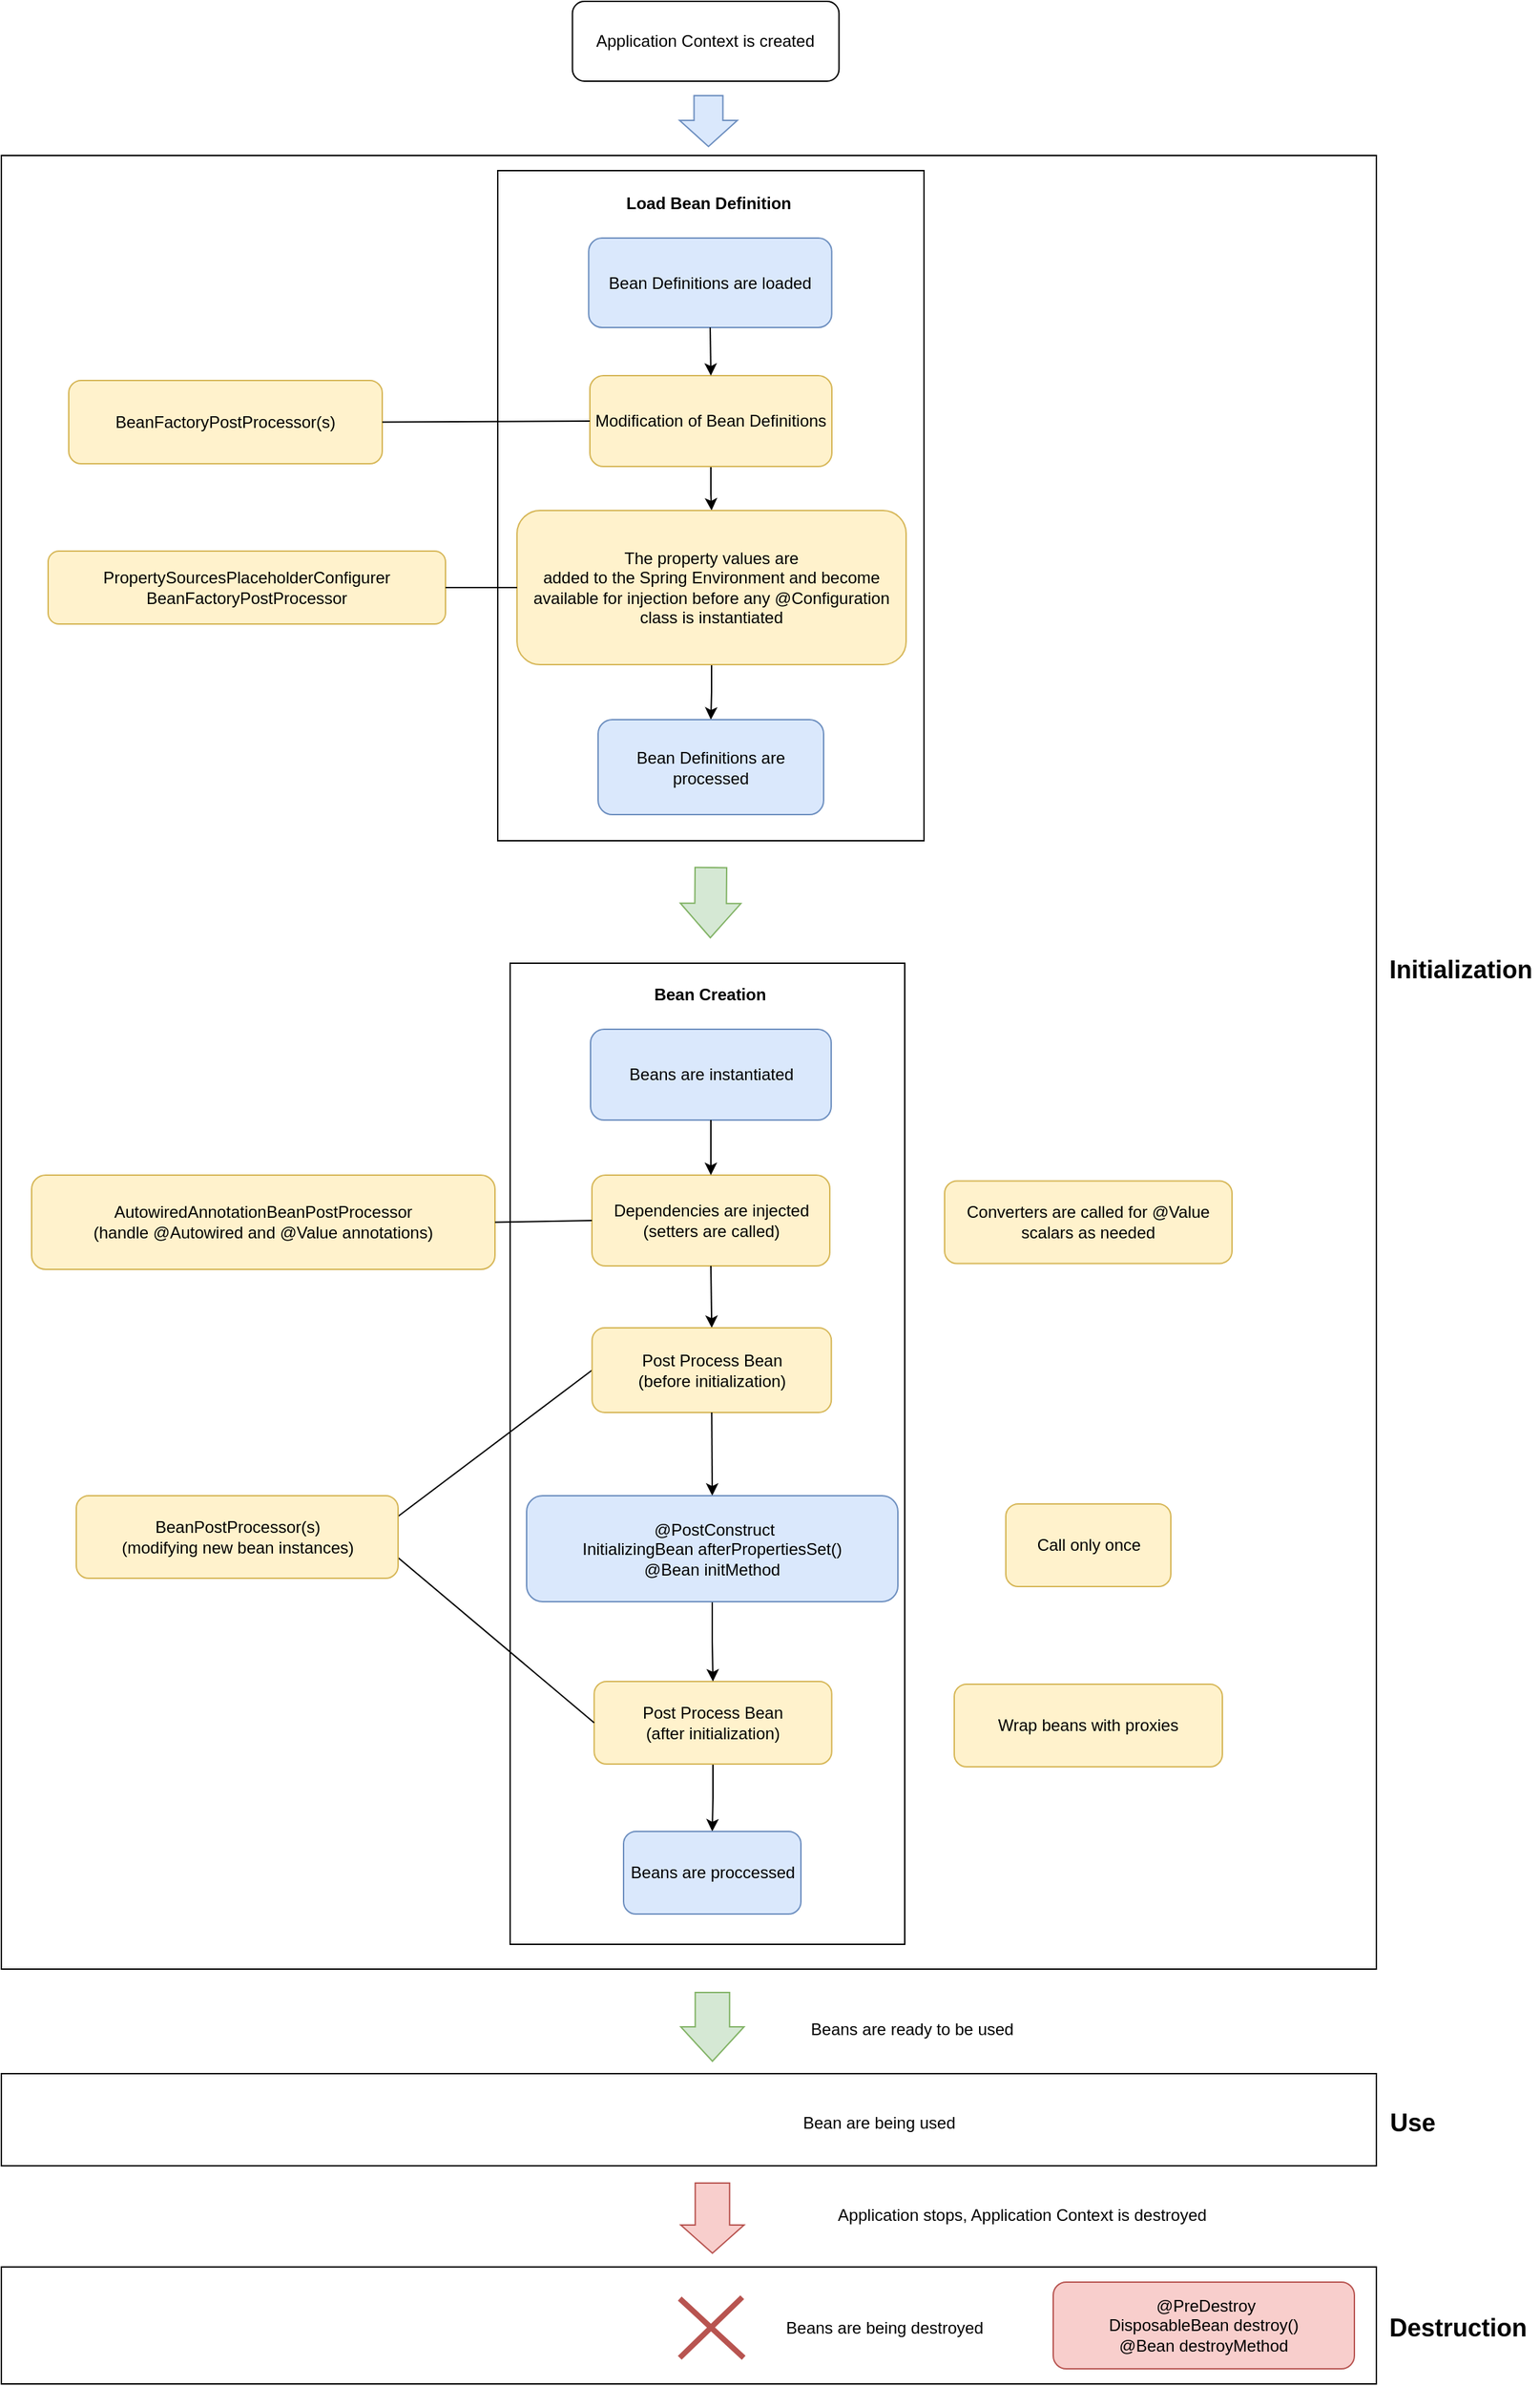 <mxfile version="20.0.1" type="device"><diagram id="Co1okVMjecrJO5ZxAS3p" name="Page-1"><mxGraphModel dx="1550" dy="161" grid="0" gridSize="10" guides="1" tooltips="1" connect="1" arrows="1" fold="1" page="0" pageScale="1" pageWidth="850" pageHeight="1100" math="0" shadow="0"><root><mxCell id="0"/><mxCell id="1" parent="0"/><mxCell id="aDzGd88ZuSisNezsIxIu-73" value="" style="rounded=0;whiteSpace=wrap;html=1;" parent="1" vertex="1"><mxGeometry x="-150" y="602" width="1000" height="1318" as="geometry"/></mxCell><mxCell id="aDzGd88ZuSisNezsIxIu-79" value="" style="rounded=0;whiteSpace=wrap;html=1;strokeWidth=1;" parent="1" vertex="1"><mxGeometry x="-150" y="2136.5" width="1000" height="85" as="geometry"/></mxCell><mxCell id="aDzGd88ZuSisNezsIxIu-77" value="" style="rounded=0;whiteSpace=wrap;html=1;" parent="1" vertex="1"><mxGeometry x="-150" y="1996" width="1000" height="67" as="geometry"/></mxCell><mxCell id="aDzGd88ZuSisNezsIxIu-13" value="" style="rounded=0;whiteSpace=wrap;html=1;" parent="1" vertex="1"><mxGeometry x="211" y="613" width="310" height="487" as="geometry"/></mxCell><mxCell id="aDzGd88ZuSisNezsIxIu-12" value="" style="rounded=0;whiteSpace=wrap;html=1;" parent="1" vertex="1"><mxGeometry x="220" y="1189" width="287" height="713" as="geometry"/></mxCell><mxCell id="aDzGd88ZuSisNezsIxIu-1" value="Application Context is created" style="rounded=1;whiteSpace=wrap;html=1;" parent="1" vertex="1"><mxGeometry x="265.31" y="490" width="193.88" height="58" as="geometry"/></mxCell><mxCell id="aDzGd88ZuSisNezsIxIu-2" value="" style="shape=flexArrow;endArrow=classic;html=1;rounded=0;fillColor=#dae8fc;strokeColor=#6c8ebf;width=21;endSize=6;" parent="1" edge="1"><mxGeometry width="50" height="50" relative="1" as="geometry"><mxPoint x="364.25" y="558" as="sourcePoint"/><mxPoint x="364.25" y="596" as="targetPoint"/></mxGeometry></mxCell><mxCell id="aDzGd88ZuSisNezsIxIu-3" value="Bean Definitions are loaded" style="rounded=1;whiteSpace=wrap;html=1;fillColor=#dae8fc;strokeColor=#6c8ebf;" parent="1" vertex="1"><mxGeometry x="277.13" y="662" width="176.75" height="65" as="geometry"/></mxCell><mxCell id="aDzGd88ZuSisNezsIxIu-59" value="" style="edgeStyle=orthogonalEdgeStyle;rounded=0;orthogonalLoop=1;jettySize=auto;html=1;strokeWidth=1;" parent="1" source="aDzGd88ZuSisNezsIxIu-6" target="aDzGd88ZuSisNezsIxIu-51" edge="1"><mxGeometry relative="1" as="geometry"/></mxCell><mxCell id="aDzGd88ZuSisNezsIxIu-6" value="Modification of Bean Definitions" style="rounded=1;whiteSpace=wrap;html=1;fillColor=#fff2cc;strokeColor=#d6b656;" parent="1" vertex="1"><mxGeometry x="278" y="762" width="176" height="66" as="geometry"/></mxCell><mxCell id="aDzGd88ZuSisNezsIxIu-7" value="Beans are instantiated" style="rounded=1;whiteSpace=wrap;html=1;fillColor=#dae8fc;strokeColor=#6c8ebf;" parent="1" vertex="1"><mxGeometry x="278.5" y="1237" width="175" height="66" as="geometry"/></mxCell><mxCell id="aDzGd88ZuSisNezsIxIu-8" value="Dependencies are injected &lt;br&gt;(setters are called)" style="rounded=1;whiteSpace=wrap;html=1;fillColor=#fff2cc;strokeColor=#d6b656;" parent="1" vertex="1"><mxGeometry x="279.5" y="1343" width="173" height="66" as="geometry"/></mxCell><mxCell id="sIBOoDunMZXdNaKg1lXA-4" value="" style="edgeStyle=orthogonalEdgeStyle;rounded=0;orthogonalLoop=1;jettySize=auto;html=1;" parent="1" target="aDzGd88ZuSisNezsIxIu-86" edge="1"><mxGeometry relative="1" as="geometry"><mxPoint x="366" y="1610" as="sourcePoint"/></mxGeometry></mxCell><mxCell id="aDzGd88ZuSisNezsIxIu-15" value="" style="shape=flexArrow;endArrow=classic;html=1;rounded=0;fillColor=#d5e8d4;strokeColor=#82b366;width=25;endSize=8;arcSize=20;" parent="1" edge="1"><mxGeometry width="50" height="50" relative="1" as="geometry"><mxPoint x="367.13" y="1936.5" as="sourcePoint"/><mxPoint x="367.13" y="1987.5" as="targetPoint"/></mxGeometry></mxCell><mxCell id="aDzGd88ZuSisNezsIxIu-19" value="Bean are being used" style="text;html=1;align=center;verticalAlign=middle;resizable=0;points=[];autosize=1;strokeColor=none;fillColor=none;" parent="1" vertex="1"><mxGeometry x="409" y="2022.5" width="157" height="18" as="geometry"/></mxCell><mxCell id="aDzGd88ZuSisNezsIxIu-20" value="Beans are ready to be used" style="text;html=1;align=center;verticalAlign=middle;resizable=0;points=[];autosize=1;strokeColor=none;fillColor=none;" parent="1" vertex="1"><mxGeometry x="409" y="1955" width="206" height="18" as="geometry"/></mxCell><mxCell id="aDzGd88ZuSisNezsIxIu-21" value="" style="shape=flexArrow;endArrow=classic;html=1;rounded=0;fillColor=#f8cecc;strokeColor=#b85450;width=25;endSize=6.5;" parent="1" edge="1"><mxGeometry width="50" height="50" relative="1" as="geometry"><mxPoint x="367.13" y="2075" as="sourcePoint"/><mxPoint x="367.13" y="2127" as="targetPoint"/></mxGeometry></mxCell><mxCell id="aDzGd88ZuSisNezsIxIu-22" value="Application stops, Application Context is destroyed" style="text;html=1;align=center;verticalAlign=middle;resizable=0;points=[];autosize=1;strokeColor=none;fillColor=none;" parent="1" vertex="1"><mxGeometry x="409" y="2090" width="366" height="18" as="geometry"/></mxCell><mxCell id="aDzGd88ZuSisNezsIxIu-27" value="" style="group" parent="1" vertex="1" connectable="0"><mxGeometry x="343.37" y="2158.5" width="46.5" height="44" as="geometry"/></mxCell><mxCell id="aDzGd88ZuSisNezsIxIu-24" value="" style="endArrow=none;html=1;rounded=0;fillColor=#f8cecc;strokeColor=#b85450;strokeWidth=4;" parent="aDzGd88ZuSisNezsIxIu-27" edge="1"><mxGeometry width="50" height="50" relative="1" as="geometry"><mxPoint y="44" as="sourcePoint"/><mxPoint x="45.443" as="targetPoint"/></mxGeometry></mxCell><mxCell id="aDzGd88ZuSisNezsIxIu-26" value="" style="endArrow=none;html=1;rounded=0;fillColor=#f8cecc;strokeColor=#b85450;strokeWidth=4;" parent="aDzGd88ZuSisNezsIxIu-27" edge="1"><mxGeometry width="50" height="50" relative="1" as="geometry"><mxPoint x="46.5" y="44" as="sourcePoint"/><mxPoint y="1" as="targetPoint"/></mxGeometry></mxCell><mxCell id="aDzGd88ZuSisNezsIxIu-16" value="" style="shape=image;html=1;verticalAlign=top;verticalLabelPosition=bottom;labelBackgroundColor=#ffffff;imageAspect=0;aspect=fixed;image=https://cdn4.iconfinder.com/data/icons/go-coffee-n-lines/24/Beans-128.png;dashed=1;" parent="aDzGd88ZuSisNezsIxIu-27" vertex="1"><mxGeometry x="1.75" width="43" height="43" as="geometry"/></mxCell><mxCell id="aDzGd88ZuSisNezsIxIu-28" value="Beans are being destroyed" style="text;html=1;align=center;verticalAlign=middle;resizable=0;points=[];autosize=1;strokeColor=none;fillColor=none;" parent="1" vertex="1"><mxGeometry x="392.25" y="2171.5" width="200" height="18" as="geometry"/></mxCell><mxCell id="aDzGd88ZuSisNezsIxIu-29" value="Load Bean Definition" style="text;html=1;align=center;verticalAlign=middle;resizable=0;points=[];autosize=1;strokeColor=none;fillColor=none;fontStyle=1" parent="1" vertex="1"><mxGeometry x="278.62" y="628" width="170" height="18" as="geometry"/></mxCell><mxCell id="aDzGd88ZuSisNezsIxIu-30" value="Bean Creation" style="text;html=1;align=center;verticalAlign=middle;resizable=0;points=[];autosize=1;strokeColor=none;fillColor=none;fontStyle=1" parent="1" vertex="1"><mxGeometry x="305.12" y="1203" width="119" height="18" as="geometry"/></mxCell><mxCell id="aDzGd88ZuSisNezsIxIu-37" value="" style="shape=image;html=1;verticalAlign=top;verticalLabelPosition=bottom;labelBackgroundColor=#ffffff;imageAspect=0;aspect=fixed;image=https://cdn4.iconfinder.com/data/icons/go-coffee-n-lines/24/Beans-128.png;dashed=1;" parent="1" vertex="1"><mxGeometry x="344.76" y="2006.75" width="45.5" height="45.5" as="geometry"/></mxCell><mxCell id="aDzGd88ZuSisNezsIxIu-39" value="BeanFactoryPostProcessor(s)" style="rounded=1;whiteSpace=wrap;html=1;fillColor=#fff2cc;strokeColor=#d6b656;" parent="1" vertex="1"><mxGeometry x="-101" y="765.5" width="228" height="60.5" as="geometry"/></mxCell><mxCell id="TKaJW91iFUxYrqpzFW6Q-11" value="" style="edgeStyle=orthogonalEdgeStyle;rounded=0;orthogonalLoop=1;jettySize=auto;html=1;" parent="1" source="aDzGd88ZuSisNezsIxIu-41" target="TKaJW91iFUxYrqpzFW6Q-8" edge="1"><mxGeometry relative="1" as="geometry"/></mxCell><mxCell id="aDzGd88ZuSisNezsIxIu-41" value="Post Process Bean &lt;br&gt;(after initialization)" style="rounded=1;whiteSpace=wrap;html=1;fillColor=#fff2cc;strokeColor=#d6b656;" parent="1" vertex="1"><mxGeometry x="281.13" y="1711" width="172.75" height="60" as="geometry"/></mxCell><mxCell id="aDzGd88ZuSisNezsIxIu-48" value="" style="endArrow=none;html=1;rounded=0;strokeWidth=1;entryX=0;entryY=0.5;entryDx=0;entryDy=0;exitX=1;exitY=0.25;exitDx=0;exitDy=0;" parent="1" source="aDzGd88ZuSisNezsIxIu-50" target="aDzGd88ZuSisNezsIxIu-40" edge="1"><mxGeometry width="50" height="50" relative="1" as="geometry"><mxPoint x="128" y="1542.25" as="sourcePoint"/><mxPoint x="355" y="1477" as="targetPoint"/></mxGeometry></mxCell><mxCell id="aDzGd88ZuSisNezsIxIu-49" value="" style="endArrow=none;html=1;rounded=0;strokeWidth=1;entryX=0;entryY=0.5;entryDx=0;entryDy=0;exitX=1;exitY=0.75;exitDx=0;exitDy=0;" parent="1" source="aDzGd88ZuSisNezsIxIu-50" target="aDzGd88ZuSisNezsIxIu-41" edge="1"><mxGeometry width="50" height="50" relative="1" as="geometry"><mxPoint x="119" y="1571" as="sourcePoint"/><mxPoint x="355" y="1576" as="targetPoint"/></mxGeometry></mxCell><mxCell id="aDzGd88ZuSisNezsIxIu-50" value="&lt;div align=&quot;center&quot;&gt;BeanPostProcessor(s)&lt;br&gt;(modifying new bean instances)&lt;/div&gt;" style="rounded=1;whiteSpace=wrap;html=1;fillColor=#fff2cc;strokeColor=#d6b656;" parent="1" vertex="1"><mxGeometry x="-95.5" y="1576" width="234" height="60" as="geometry"/></mxCell><mxCell id="TKaJW91iFUxYrqpzFW6Q-13" value="" style="edgeStyle=orthogonalEdgeStyle;rounded=0;orthogonalLoop=1;jettySize=auto;html=1;" parent="1" source="aDzGd88ZuSisNezsIxIu-51" target="TKaJW91iFUxYrqpzFW6Q-9" edge="1"><mxGeometry relative="1" as="geometry"/></mxCell><mxCell id="aDzGd88ZuSisNezsIxIu-51" value="The property values are&lt;br&gt;added to the Spring Environment and become available for injection before any @Configuration class is instantiated" style="rounded=1;whiteSpace=wrap;html=1;fillColor=#fff2cc;strokeColor=#d6b656;" parent="1" vertex="1"><mxGeometry x="225.03" y="860" width="282.97" height="112" as="geometry"/></mxCell><mxCell id="aDzGd88ZuSisNezsIxIu-58" value="" style="endArrow=classic;html=1;rounded=0;strokeWidth=1;exitX=0.5;exitY=1;exitDx=0;exitDy=0;entryX=0.5;entryY=0;entryDx=0;entryDy=0;" parent="1" source="aDzGd88ZuSisNezsIxIu-3" target="aDzGd88ZuSisNezsIxIu-6" edge="1"><mxGeometry width="50" height="50" relative="1" as="geometry"><mxPoint x="266" y="841" as="sourcePoint"/><mxPoint x="316" y="791" as="targetPoint"/></mxGeometry></mxCell><mxCell id="aDzGd88ZuSisNezsIxIu-65" value="" style="endArrow=classic;html=1;rounded=0;strokeWidth=1;exitX=0.5;exitY=1;exitDx=0;exitDy=0;entryX=0.5;entryY=0;entryDx=0;entryDy=0;" parent="1" source="aDzGd88ZuSisNezsIxIu-8" target="aDzGd88ZuSisNezsIxIu-40" edge="1"><mxGeometry width="50" height="50" relative="1" as="geometry"><mxPoint x="266" y="1526" as="sourcePoint"/><mxPoint x="316" y="1476" as="targetPoint"/></mxGeometry></mxCell><mxCell id="aDzGd88ZuSisNezsIxIu-40" value="Post Process Bean&lt;br&gt;(before initialization)" style="rounded=1;whiteSpace=wrap;html=1;fillColor=#fff2cc;strokeColor=#d6b656;" parent="1" vertex="1"><mxGeometry x="279.62" y="1454" width="174" height="61.5" as="geometry"/></mxCell><mxCell id="aDzGd88ZuSisNezsIxIu-71" value="" style="endArrow=classic;html=1;rounded=0;strokeWidth=1;exitX=0.5;exitY=1;exitDx=0;exitDy=0;entryX=0.5;entryY=0;entryDx=0;entryDy=0;" parent="1" source="aDzGd88ZuSisNezsIxIu-40" target="aDzGd88ZuSisNezsIxIu-86" edge="1"><mxGeometry width="50" height="50" relative="1" as="geometry"><mxPoint x="312.01" y="1536" as="sourcePoint"/><mxPoint x="366" y="1544" as="targetPoint"/></mxGeometry></mxCell><mxCell id="aDzGd88ZuSisNezsIxIu-75" value="&lt;font style=&quot;font-size: 18px;&quot;&gt;Initialization&lt;/font&gt;" style="text;html=1;align=center;verticalAlign=middle;resizable=0;points=[];autosize=1;strokeColor=none;fillColor=none;fontStyle=1" parent="1" vertex="1"><mxGeometry x="854" y="1185" width="114" height="18" as="geometry"/></mxCell><mxCell id="aDzGd88ZuSisNezsIxIu-78" value="&lt;font style=&quot;font-size: 18px;&quot;&gt;Use&lt;/font&gt;" style="text;html=1;align=center;verticalAlign=middle;resizable=0;points=[];autosize=1;strokeColor=none;fillColor=none;fontStyle=1" parent="1" vertex="1"><mxGeometry x="854" y="2022.5" width="43" height="18" as="geometry"/></mxCell><mxCell id="aDzGd88ZuSisNezsIxIu-80" value="&lt;font style=&quot;font-size: 18px;&quot;&gt;Destruction&lt;/font&gt;" style="text;html=1;align=center;verticalAlign=middle;resizable=0;points=[];autosize=1;strokeColor=none;fillColor=none;fontStyle=1" parent="1" vertex="1"><mxGeometry x="854" y="2171.5" width="110" height="18" as="geometry"/></mxCell><mxCell id="aDzGd88ZuSisNezsIxIu-81" value="&lt;div&gt;AutowiredAnnotationBeanPostProcessor&lt;br&gt;&lt;/div&gt;&lt;div&gt;(handle @Autowired and @Value annotations)&lt;/div&gt;" style="rounded=1;whiteSpace=wrap;html=1;fillColor=#fff2cc;strokeColor=#d6b656;" parent="1" vertex="1"><mxGeometry x="-128" y="1343" width="337" height="68.5" as="geometry"/></mxCell><mxCell id="aDzGd88ZuSisNezsIxIu-83" value="" style="endArrow=classic;html=1;rounded=0;strokeWidth=1;exitX=0.5;exitY=1;exitDx=0;exitDy=0;entryX=0.5;entryY=0;entryDx=0;entryDy=0;" parent="1" source="aDzGd88ZuSisNezsIxIu-7" target="aDzGd88ZuSisNezsIxIu-8" edge="1"><mxGeometry width="50" height="50" relative="1" as="geometry"><mxPoint x="452" y="1388" as="sourcePoint"/><mxPoint x="502" y="1338" as="targetPoint"/></mxGeometry></mxCell><mxCell id="aDzGd88ZuSisNezsIxIu-85" value="Converters are called for @Value scalars as needed" style="rounded=1;whiteSpace=wrap;html=1;fillColor=#fff2cc;strokeColor=#d6b656;" parent="1" vertex="1"><mxGeometry x="536" y="1347.25" width="209" height="60" as="geometry"/></mxCell><mxCell id="aDzGd88ZuSisNezsIxIu-88" value="&lt;div&gt;&amp;nbsp;@PreDestroy&lt;br&gt;DisposableBean destroy()&lt;/div&gt;&lt;div&gt;@Bean destroyMethod&lt;/div&gt;" style="rounded=1;whiteSpace=wrap;html=1;fillColor=#f8cecc;strokeColor=#b85450;" parent="1" vertex="1"><mxGeometry x="615" y="2147.5" width="219" height="63" as="geometry"/></mxCell><mxCell id="aDzGd88ZuSisNezsIxIu-95" value="" style="shape=flexArrow;endArrow=classic;html=1;rounded=0;fillColor=#d5e8d4;strokeColor=#82b366;width=23;endSize=8;" parent="1" edge="1"><mxGeometry width="50" height="50" relative="1" as="geometry"><mxPoint x="366.01" y="1119" as="sourcePoint"/><mxPoint x="365.61" y="1171" as="targetPoint"/></mxGeometry></mxCell><mxCell id="aDzGd88ZuSisNezsIxIu-99" value="Wrap beans with proxies" style="rounded=1;whiteSpace=wrap;html=1;fillColor=#fff2cc;strokeColor=#d6b656;" parent="1" vertex="1"><mxGeometry x="543" y="1713" width="195" height="60" as="geometry"/></mxCell><mxCell id="sIBOoDunMZXdNaKg1lXA-7" value="" style="edgeStyle=orthogonalEdgeStyle;rounded=0;orthogonalLoop=1;jettySize=auto;html=1;" parent="1" source="aDzGd88ZuSisNezsIxIu-86" target="aDzGd88ZuSisNezsIxIu-41" edge="1"><mxGeometry relative="1" as="geometry"/></mxCell><mxCell id="aDzGd88ZuSisNezsIxIu-86" value="&lt;div&gt;&amp;nbsp;@PostConstruct&lt;br&gt;InitializingBean afterPropertiesSet()&lt;/div&gt;&lt;div&gt;@Bean initMethod&lt;/div&gt;" style="rounded=1;whiteSpace=wrap;html=1;fillColor=#dae8fc;strokeColor=#6c8ebf;" parent="1" vertex="1"><mxGeometry x="232" y="1576" width="270" height="77" as="geometry"/></mxCell><mxCell id="TKaJW91iFUxYrqpzFW6Q-1" value="" style="endArrow=none;html=1;rounded=0;exitX=1;exitY=0.5;exitDx=0;exitDy=0;entryX=0;entryY=0.5;entryDx=0;entryDy=0;" parent="1" source="aDzGd88ZuSisNezsIxIu-81" target="aDzGd88ZuSisNezsIxIu-8" edge="1"><mxGeometry width="50" height="50" relative="1" as="geometry"><mxPoint x="408" y="1350" as="sourcePoint"/><mxPoint x="458" y="1300" as="targetPoint"/></mxGeometry></mxCell><mxCell id="TKaJW91iFUxYrqpzFW6Q-2" value="" style="endArrow=none;html=1;rounded=0;exitX=1;exitY=0.5;exitDx=0;exitDy=0;entryX=0;entryY=0.5;entryDx=0;entryDy=0;" parent="1" source="aDzGd88ZuSisNezsIxIu-39" target="aDzGd88ZuSisNezsIxIu-6" edge="1"><mxGeometry width="50" height="50" relative="1" as="geometry"><mxPoint x="406" y="1082" as="sourcePoint"/><mxPoint x="456" y="1032" as="targetPoint"/></mxGeometry></mxCell><mxCell id="TKaJW91iFUxYrqpzFW6Q-5" value="Call only once" style="rounded=1;whiteSpace=wrap;html=1;fillColor=#fff2cc;strokeColor=#d6b656;" parent="1" vertex="1"><mxGeometry x="580.5" y="1582" width="120" height="60" as="geometry"/></mxCell><mxCell id="TKaJW91iFUxYrqpzFW6Q-6" value="&lt;div&gt;PropertySourcesPlaceholderConfigurer&lt;/div&gt;&lt;div&gt;BeanFactoryPostProcessor&lt;br&gt;&lt;/div&gt;" style="rounded=1;whiteSpace=wrap;html=1;fillColor=#fff2cc;strokeColor=#d6b656;" parent="1" vertex="1"><mxGeometry x="-116" y="889.5" width="289" height="53" as="geometry"/></mxCell><mxCell id="TKaJW91iFUxYrqpzFW6Q-7" value="" style="endArrow=none;html=1;rounded=0;exitX=1;exitY=0.5;exitDx=0;exitDy=0;entryX=0;entryY=0.5;entryDx=0;entryDy=0;" parent="1" source="TKaJW91iFUxYrqpzFW6Q-6" target="aDzGd88ZuSisNezsIxIu-51" edge="1"><mxGeometry width="50" height="50" relative="1" as="geometry"><mxPoint x="136" y="1142" as="sourcePoint"/><mxPoint x="186" y="1092" as="targetPoint"/></mxGeometry></mxCell><mxCell id="TKaJW91iFUxYrqpzFW6Q-8" value="Beans are proccessed" style="rounded=1;whiteSpace=wrap;html=1;fillColor=#dae8fc;strokeColor=#6c8ebf;" parent="1" vertex="1"><mxGeometry x="302.5" y="1820" width="129" height="60" as="geometry"/></mxCell><mxCell id="TKaJW91iFUxYrqpzFW6Q-9" value="Bean Definitions are processed" style="rounded=1;whiteSpace=wrap;html=1;fillColor=#dae8fc;strokeColor=#6c8ebf;" parent="1" vertex="1"><mxGeometry x="284" y="1012" width="164" height="69" as="geometry"/></mxCell></root></mxGraphModel></diagram></mxfile>
